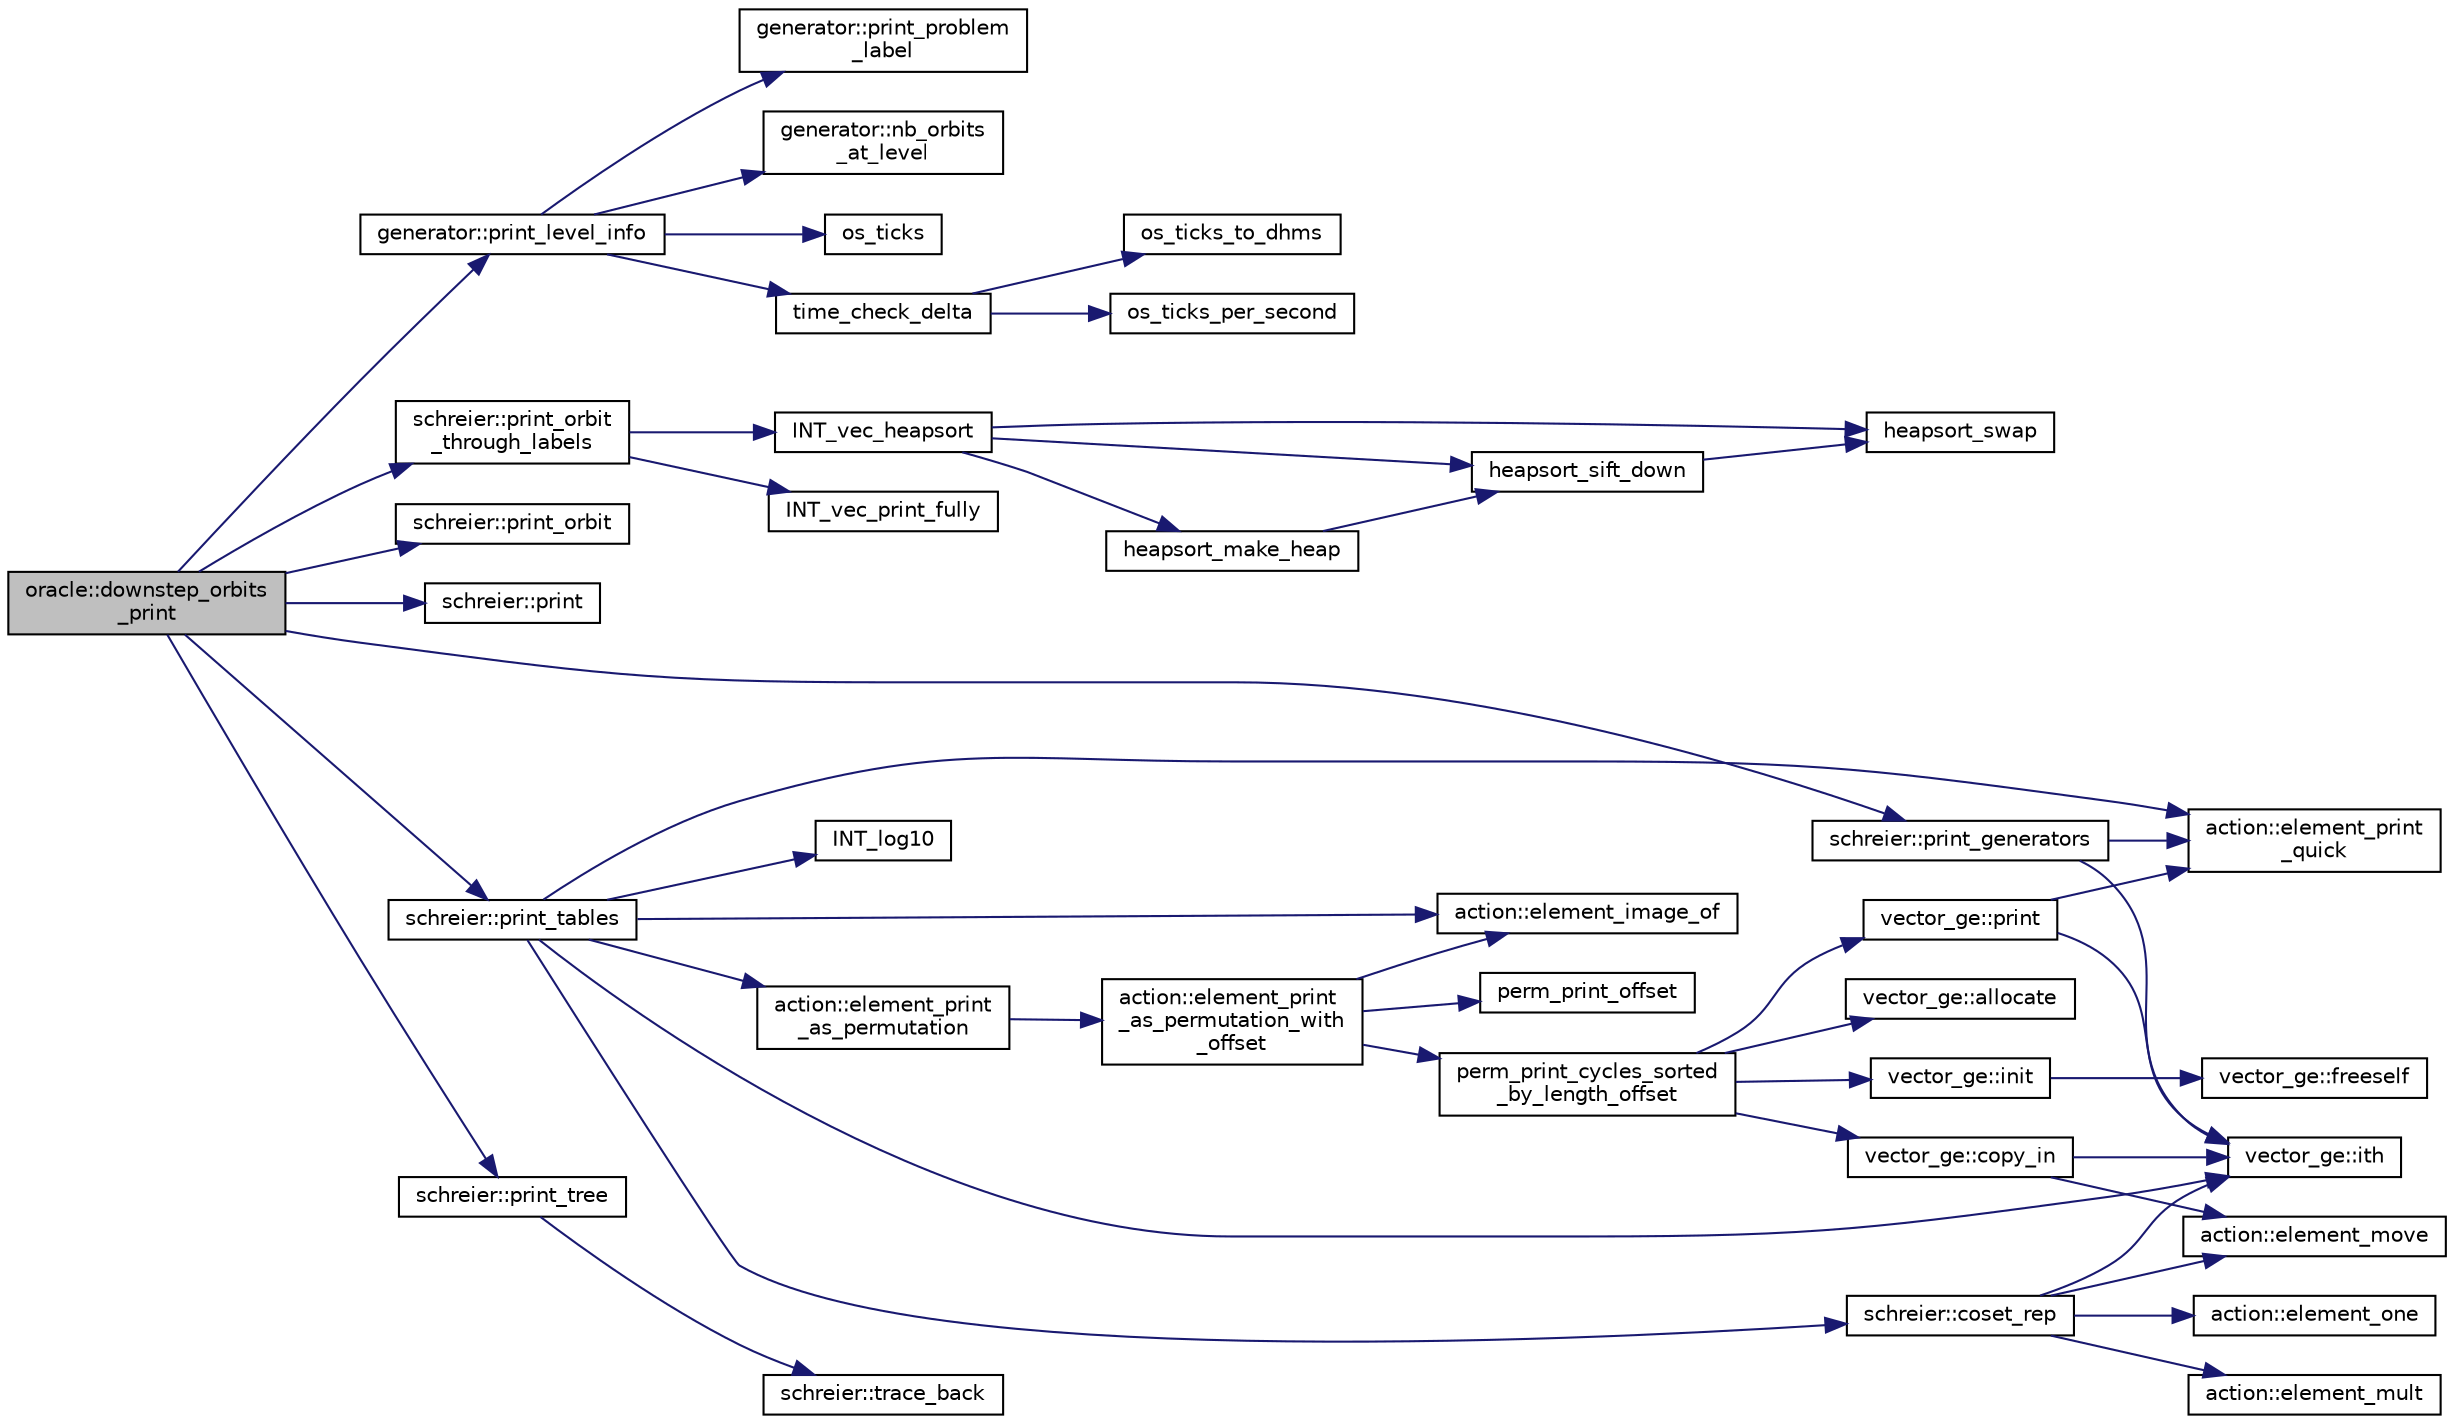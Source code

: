 digraph "oracle::downstep_orbits_print"
{
  edge [fontname="Helvetica",fontsize="10",labelfontname="Helvetica",labelfontsize="10"];
  node [fontname="Helvetica",fontsize="10",shape=record];
  rankdir="LR";
  Node3999 [label="oracle::downstep_orbits\l_print",height=0.2,width=0.4,color="black", fillcolor="grey75", style="filled", fontcolor="black"];
  Node3999 -> Node4000 [color="midnightblue",fontsize="10",style="solid",fontname="Helvetica"];
  Node4000 [label="generator::print_level_info",height=0.2,width=0.4,color="black", fillcolor="white", style="filled",URL="$d7/d73/classgenerator.html#aeef1b9fe6115b67be42d7cb3206fddd2"];
  Node4000 -> Node4001 [color="midnightblue",fontsize="10",style="solid",fontname="Helvetica"];
  Node4001 [label="os_ticks",height=0.2,width=0.4,color="black", fillcolor="white", style="filled",URL="$d5/db4/io__and__os_8h.html#a3da6d2b09e35d569adb7101dffcb5224"];
  Node4000 -> Node4002 [color="midnightblue",fontsize="10",style="solid",fontname="Helvetica"];
  Node4002 [label="time_check_delta",height=0.2,width=0.4,color="black", fillcolor="white", style="filled",URL="$d9/d60/discreta_8h.html#a89a8565e34c7dcbb97180cd6af7454a1"];
  Node4002 -> Node4003 [color="midnightblue",fontsize="10",style="solid",fontname="Helvetica"];
  Node4003 [label="os_ticks_per_second",height=0.2,width=0.4,color="black", fillcolor="white", style="filled",URL="$d5/db4/io__and__os_8h.html#a1b35e7a094dfde9db39ae352c9c17042"];
  Node4002 -> Node4004 [color="midnightblue",fontsize="10",style="solid",fontname="Helvetica"];
  Node4004 [label="os_ticks_to_dhms",height=0.2,width=0.4,color="black", fillcolor="white", style="filled",URL="$d5/db4/io__and__os_8h.html#a0d715587fd9b8ab4e2bc822a2be313ba"];
  Node4000 -> Node4005 [color="midnightblue",fontsize="10",style="solid",fontname="Helvetica"];
  Node4005 [label="generator::print_problem\l_label",height=0.2,width=0.4,color="black", fillcolor="white", style="filled",URL="$d7/d73/classgenerator.html#a06d3c064ba84ebe8db3537e6273f16c3"];
  Node4000 -> Node4006 [color="midnightblue",fontsize="10",style="solid",fontname="Helvetica"];
  Node4006 [label="generator::nb_orbits\l_at_level",height=0.2,width=0.4,color="black", fillcolor="white", style="filled",URL="$d7/d73/classgenerator.html#a020f3d8378448310d044a4a24fadf301"];
  Node3999 -> Node4007 [color="midnightblue",fontsize="10",style="solid",fontname="Helvetica"];
  Node4007 [label="schreier::print_orbit\l_through_labels",height=0.2,width=0.4,color="black", fillcolor="white", style="filled",URL="$d3/dd6/classschreier.html#a49b95cdd68410b614ed74dc7ddf72fe3"];
  Node4007 -> Node4008 [color="midnightblue",fontsize="10",style="solid",fontname="Helvetica"];
  Node4008 [label="INT_vec_heapsort",height=0.2,width=0.4,color="black", fillcolor="white", style="filled",URL="$d5/de2/foundations_2data__structures_2data__structures_8h.html#a3590ad9987f801fbfc94634300182f39"];
  Node4008 -> Node4009 [color="midnightblue",fontsize="10",style="solid",fontname="Helvetica"];
  Node4009 [label="heapsort_make_heap",height=0.2,width=0.4,color="black", fillcolor="white", style="filled",URL="$d4/dd7/sorting_8_c.html#a42f24453d7d77eeb1338ebd1a13cfdbb"];
  Node4009 -> Node4010 [color="midnightblue",fontsize="10",style="solid",fontname="Helvetica"];
  Node4010 [label="heapsort_sift_down",height=0.2,width=0.4,color="black", fillcolor="white", style="filled",URL="$d4/dd7/sorting_8_c.html#a65cbb1a6a3f01f511673705437ddc18b"];
  Node4010 -> Node4011 [color="midnightblue",fontsize="10",style="solid",fontname="Helvetica"];
  Node4011 [label="heapsort_swap",height=0.2,width=0.4,color="black", fillcolor="white", style="filled",URL="$d4/dd7/sorting_8_c.html#a8f048362e6065297b19b6975bcbbfcc6"];
  Node4008 -> Node4011 [color="midnightblue",fontsize="10",style="solid",fontname="Helvetica"];
  Node4008 -> Node4010 [color="midnightblue",fontsize="10",style="solid",fontname="Helvetica"];
  Node4007 -> Node4012 [color="midnightblue",fontsize="10",style="solid",fontname="Helvetica"];
  Node4012 [label="INT_vec_print_fully",height=0.2,width=0.4,color="black", fillcolor="white", style="filled",URL="$df/dbf/sajeeb_8_c.html#aff2e5a86c89315b7cec22a5a77f94a25"];
  Node3999 -> Node4013 [color="midnightblue",fontsize="10",style="solid",fontname="Helvetica"];
  Node4013 [label="schreier::print_orbit",height=0.2,width=0.4,color="black", fillcolor="white", style="filled",URL="$d3/dd6/classschreier.html#ac30bbfe09706ff8ccaf27c2cf8074594"];
  Node3999 -> Node4014 [color="midnightblue",fontsize="10",style="solid",fontname="Helvetica"];
  Node4014 [label="schreier::print",height=0.2,width=0.4,color="black", fillcolor="white", style="filled",URL="$d3/dd6/classschreier.html#a7b5a4341c51edb58100384ce87700749"];
  Node3999 -> Node4015 [color="midnightblue",fontsize="10",style="solid",fontname="Helvetica"];
  Node4015 [label="schreier::print_generators",height=0.2,width=0.4,color="black", fillcolor="white", style="filled",URL="$d3/dd6/classschreier.html#ac9fce8f85082d0bc5b4f5b8b18a99bab"];
  Node4015 -> Node4016 [color="midnightblue",fontsize="10",style="solid",fontname="Helvetica"];
  Node4016 [label="action::element_print\l_quick",height=0.2,width=0.4,color="black", fillcolor="white", style="filled",URL="$d2/d86/classaction.html#a4844680cf6750396f76494a28655265b"];
  Node4015 -> Node4017 [color="midnightblue",fontsize="10",style="solid",fontname="Helvetica"];
  Node4017 [label="vector_ge::ith",height=0.2,width=0.4,color="black", fillcolor="white", style="filled",URL="$d4/d6e/classvector__ge.html#a1ff002e8b746a9beb119d57dcd4a15ff"];
  Node3999 -> Node4018 [color="midnightblue",fontsize="10",style="solid",fontname="Helvetica"];
  Node4018 [label="schreier::print_tree",height=0.2,width=0.4,color="black", fillcolor="white", style="filled",URL="$d3/dd6/classschreier.html#a061ee745522fd39eef92cdd519869c99"];
  Node4018 -> Node4019 [color="midnightblue",fontsize="10",style="solid",fontname="Helvetica"];
  Node4019 [label="schreier::trace_back",height=0.2,width=0.4,color="black", fillcolor="white", style="filled",URL="$d3/dd6/classschreier.html#a584db152dcbed43b5d2e036bb8146b94"];
  Node3999 -> Node4020 [color="midnightblue",fontsize="10",style="solid",fontname="Helvetica"];
  Node4020 [label="schreier::print_tables",height=0.2,width=0.4,color="black", fillcolor="white", style="filled",URL="$d3/dd6/classschreier.html#a5716ca3378149c1f21f642395d7831fb"];
  Node4020 -> Node4021 [color="midnightblue",fontsize="10",style="solid",fontname="Helvetica"];
  Node4021 [label="action::element_image_of",height=0.2,width=0.4,color="black", fillcolor="white", style="filled",URL="$d2/d86/classaction.html#ae09559d4537a048fc860f8a74a31393d"];
  Node4020 -> Node4017 [color="midnightblue",fontsize="10",style="solid",fontname="Helvetica"];
  Node4020 -> Node4022 [color="midnightblue",fontsize="10",style="solid",fontname="Helvetica"];
  Node4022 [label="INT_log10",height=0.2,width=0.4,color="black", fillcolor="white", style="filled",URL="$de/dc5/algebra__and__number__theory_8h.html#a98bc0a6c562370a355165d2538dac250"];
  Node4020 -> Node4023 [color="midnightblue",fontsize="10",style="solid",fontname="Helvetica"];
  Node4023 [label="schreier::coset_rep",height=0.2,width=0.4,color="black", fillcolor="white", style="filled",URL="$d3/dd6/classschreier.html#a7889b8702372092df4fd05150ee8fdda"];
  Node4023 -> Node4017 [color="midnightblue",fontsize="10",style="solid",fontname="Helvetica"];
  Node4023 -> Node4024 [color="midnightblue",fontsize="10",style="solid",fontname="Helvetica"];
  Node4024 [label="action::element_mult",height=0.2,width=0.4,color="black", fillcolor="white", style="filled",URL="$d2/d86/classaction.html#ae9e36b2cae1f0f7bd7144097fa9a34b3"];
  Node4023 -> Node4025 [color="midnightblue",fontsize="10",style="solid",fontname="Helvetica"];
  Node4025 [label="action::element_move",height=0.2,width=0.4,color="black", fillcolor="white", style="filled",URL="$d2/d86/classaction.html#a550947491bbb534d3d7951f50198a874"];
  Node4023 -> Node4026 [color="midnightblue",fontsize="10",style="solid",fontname="Helvetica"];
  Node4026 [label="action::element_one",height=0.2,width=0.4,color="black", fillcolor="white", style="filled",URL="$d2/d86/classaction.html#a780a105daf04d6d1fe7e2f63b3c88e3b"];
  Node4020 -> Node4027 [color="midnightblue",fontsize="10",style="solid",fontname="Helvetica"];
  Node4027 [label="action::element_print\l_as_permutation",height=0.2,width=0.4,color="black", fillcolor="white", style="filled",URL="$d2/d86/classaction.html#a2975618a8203187b688a67c947150bb8"];
  Node4027 -> Node4028 [color="midnightblue",fontsize="10",style="solid",fontname="Helvetica"];
  Node4028 [label="action::element_print\l_as_permutation_with\l_offset",height=0.2,width=0.4,color="black", fillcolor="white", style="filled",URL="$d2/d86/classaction.html#addd61d869434abaad431124a6d858396"];
  Node4028 -> Node4021 [color="midnightblue",fontsize="10",style="solid",fontname="Helvetica"];
  Node4028 -> Node4029 [color="midnightblue",fontsize="10",style="solid",fontname="Helvetica"];
  Node4029 [label="perm_print_offset",height=0.2,width=0.4,color="black", fillcolor="white", style="filled",URL="$d2/d7c/combinatorics_8_c.html#ab87deef2ba9e4d2ce386a19eeaffecf3"];
  Node4028 -> Node4030 [color="midnightblue",fontsize="10",style="solid",fontname="Helvetica"];
  Node4030 [label="perm_print_cycles_sorted\l_by_length_offset",height=0.2,width=0.4,color="black", fillcolor="white", style="filled",URL="$d5/d90/action__global_8_c.html#a9d1f2e34879c04dbc45d08984a8066e3"];
  Node4030 -> Node4031 [color="midnightblue",fontsize="10",style="solid",fontname="Helvetica"];
  Node4031 [label="vector_ge::init",height=0.2,width=0.4,color="black", fillcolor="white", style="filled",URL="$d4/d6e/classvector__ge.html#afe1d6befd1f1501e6be34afbaa9d30a8"];
  Node4031 -> Node4032 [color="midnightblue",fontsize="10",style="solid",fontname="Helvetica"];
  Node4032 [label="vector_ge::freeself",height=0.2,width=0.4,color="black", fillcolor="white", style="filled",URL="$d4/d6e/classvector__ge.html#aa002e4b715cc73a9b8b367d29700b452"];
  Node4030 -> Node4033 [color="midnightblue",fontsize="10",style="solid",fontname="Helvetica"];
  Node4033 [label="vector_ge::allocate",height=0.2,width=0.4,color="black", fillcolor="white", style="filled",URL="$d4/d6e/classvector__ge.html#a35b062a9201b30f0a87bf87702d243ae"];
  Node4030 -> Node4034 [color="midnightblue",fontsize="10",style="solid",fontname="Helvetica"];
  Node4034 [label="vector_ge::copy_in",height=0.2,width=0.4,color="black", fillcolor="white", style="filled",URL="$d4/d6e/classvector__ge.html#ad02ebf2d4e8bbf095685aea921999145"];
  Node4034 -> Node4017 [color="midnightblue",fontsize="10",style="solid",fontname="Helvetica"];
  Node4034 -> Node4025 [color="midnightblue",fontsize="10",style="solid",fontname="Helvetica"];
  Node4030 -> Node4035 [color="midnightblue",fontsize="10",style="solid",fontname="Helvetica"];
  Node4035 [label="vector_ge::print",height=0.2,width=0.4,color="black", fillcolor="white", style="filled",URL="$d4/d6e/classvector__ge.html#a0d260cce035c20b32d7989c50670aa8a"];
  Node4035 -> Node4016 [color="midnightblue",fontsize="10",style="solid",fontname="Helvetica"];
  Node4035 -> Node4017 [color="midnightblue",fontsize="10",style="solid",fontname="Helvetica"];
  Node4020 -> Node4016 [color="midnightblue",fontsize="10",style="solid",fontname="Helvetica"];
}
